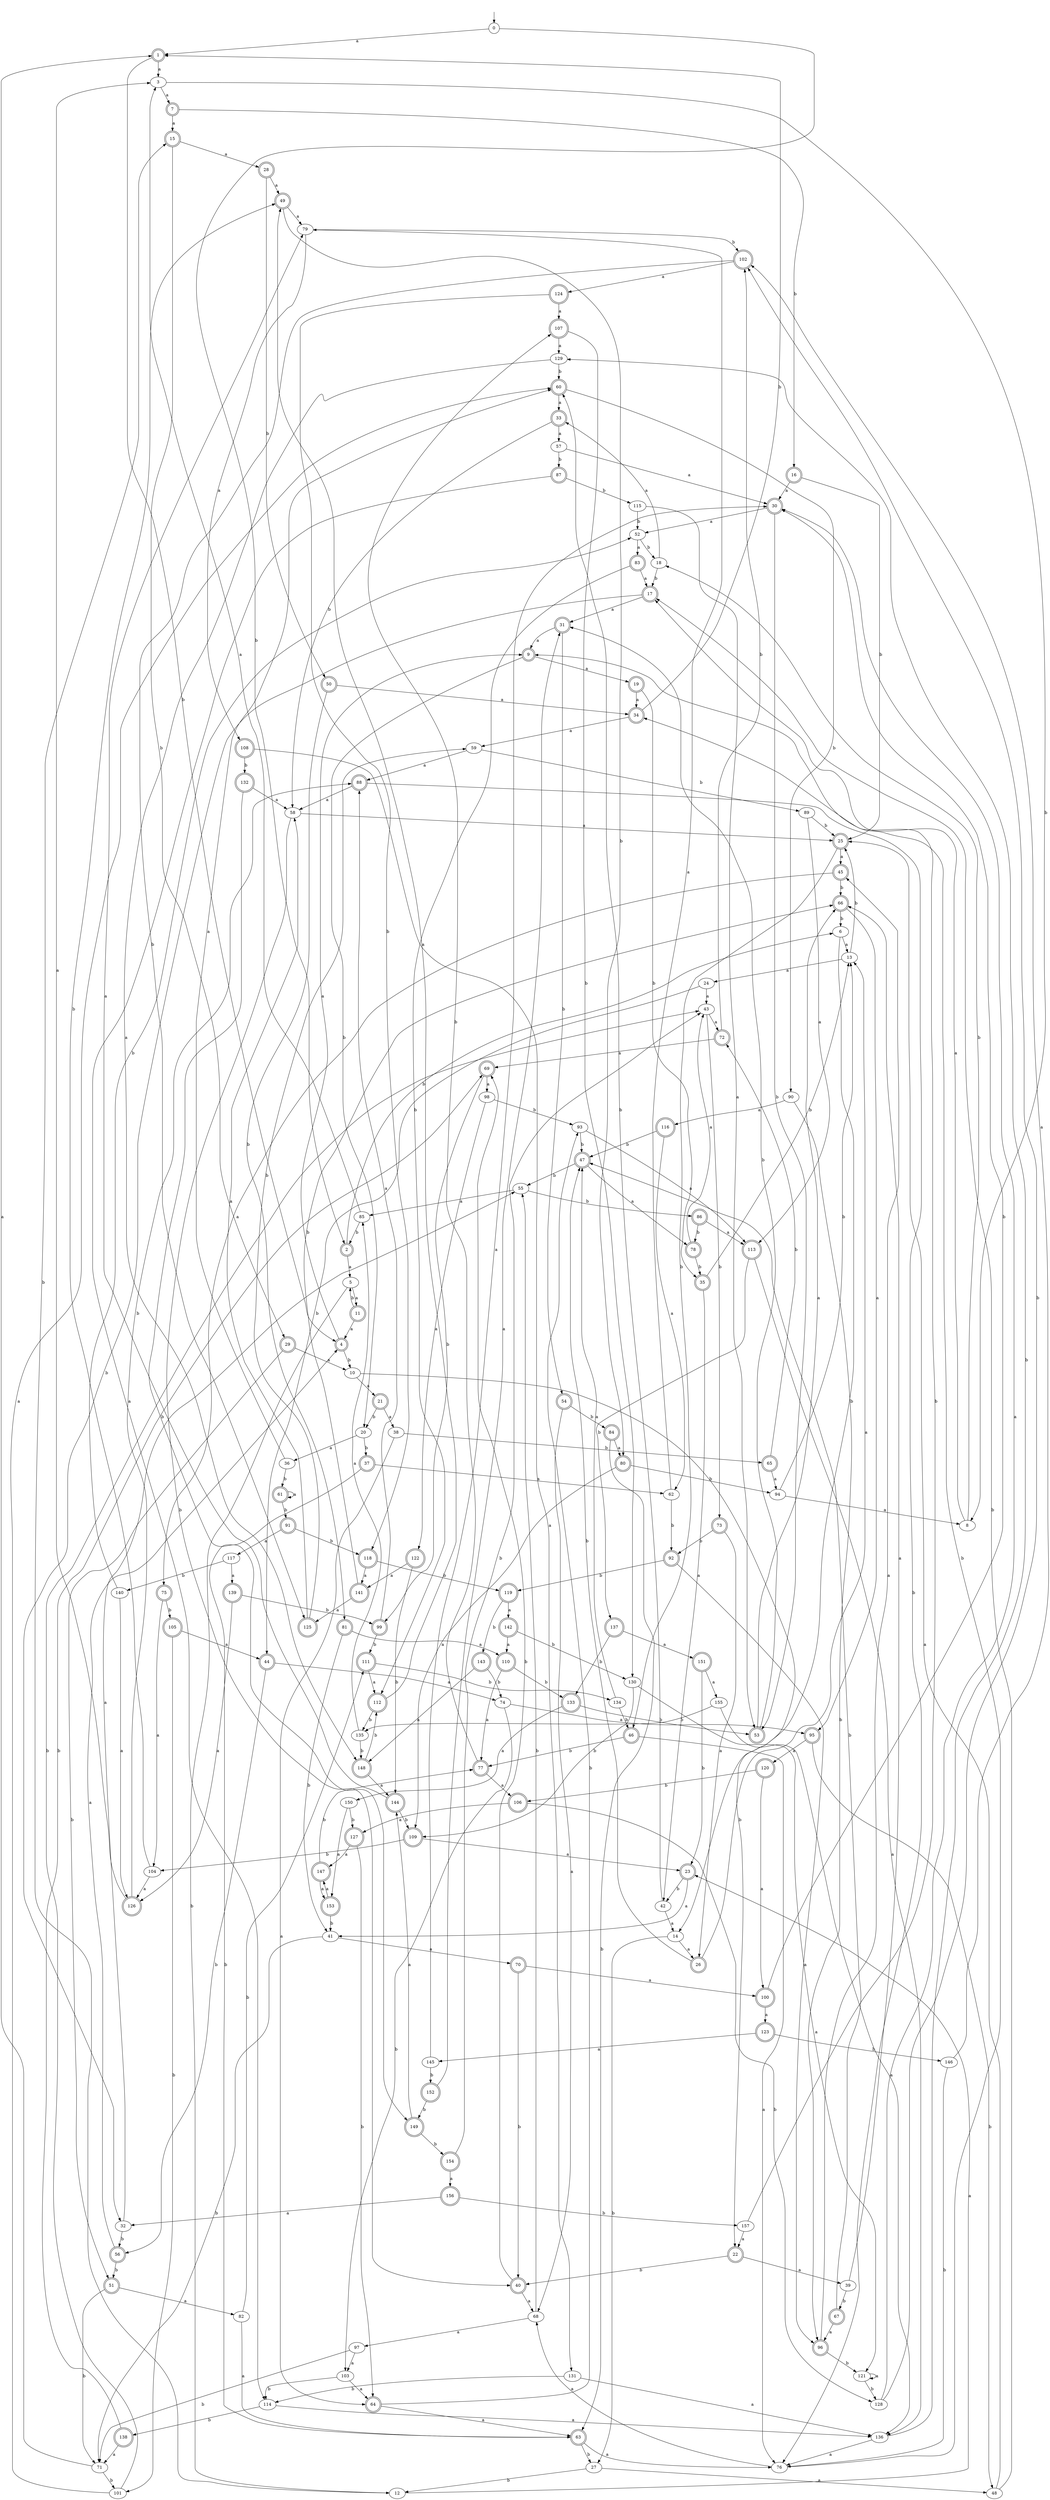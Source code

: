digraph RandomDFA {
  __start0 [label="", shape=none];
  __start0 -> 0 [label=""];
  0 [shape=circle]
  0 -> 1 [label="a"]
  0 -> 2 [label="b"]
  1 [shape=doublecircle]
  1 -> 3 [label="a"]
  1 -> 4 [label="b"]
  2 [shape=doublecircle]
  2 -> 5 [label="a"]
  2 -> 6 [label="b"]
  3
  3 -> 7 [label="a"]
  3 -> 8 [label="b"]
  4 [shape=doublecircle]
  4 -> 9 [label="a"]
  4 -> 10 [label="b"]
  5
  5 -> 11 [label="a"]
  5 -> 12 [label="b"]
  6
  6 -> 13 [label="a"]
  6 -> 14 [label="b"]
  7 [shape=doublecircle]
  7 -> 15 [label="a"]
  7 -> 16 [label="b"]
  8
  8 -> 17 [label="a"]
  8 -> 18 [label="b"]
  9 [shape=doublecircle]
  9 -> 19 [label="a"]
  9 -> 20 [label="b"]
  10
  10 -> 21 [label="a"]
  10 -> 22 [label="b"]
  11 [shape=doublecircle]
  11 -> 4 [label="a"]
  11 -> 5 [label="b"]
  12
  12 -> 23 [label="a"]
  12 -> 15 [label="b"]
  13
  13 -> 24 [label="a"]
  13 -> 25 [label="b"]
  14
  14 -> 26 [label="a"]
  14 -> 27 [label="b"]
  15 [shape=doublecircle]
  15 -> 28 [label="a"]
  15 -> 29 [label="b"]
  16 [shape=doublecircle]
  16 -> 30 [label="a"]
  16 -> 25 [label="b"]
  17 [shape=doublecircle]
  17 -> 31 [label="a"]
  17 -> 32 [label="b"]
  18
  18 -> 33 [label="a"]
  18 -> 17 [label="b"]
  19 [shape=doublecircle]
  19 -> 34 [label="a"]
  19 -> 35 [label="b"]
  20
  20 -> 36 [label="a"]
  20 -> 37 [label="b"]
  21 [shape=doublecircle]
  21 -> 38 [label="a"]
  21 -> 20 [label="b"]
  22 [shape=doublecircle]
  22 -> 39 [label="a"]
  22 -> 40 [label="b"]
  23 [shape=doublecircle]
  23 -> 41 [label="a"]
  23 -> 42 [label="b"]
  24
  24 -> 43 [label="a"]
  24 -> 44 [label="b"]
  25 [shape=doublecircle]
  25 -> 45 [label="a"]
  25 -> 46 [label="b"]
  26 [shape=doublecircle]
  26 -> 13 [label="a"]
  26 -> 47 [label="b"]
  27
  27 -> 48 [label="a"]
  27 -> 12 [label="b"]
  28 [shape=doublecircle]
  28 -> 49 [label="a"]
  28 -> 50 [label="b"]
  29 [shape=doublecircle]
  29 -> 10 [label="a"]
  29 -> 51 [label="b"]
  30 [shape=doublecircle]
  30 -> 52 [label="a"]
  30 -> 53 [label="b"]
  31 [shape=doublecircle]
  31 -> 9 [label="a"]
  31 -> 54 [label="b"]
  32
  32 -> 55 [label="a"]
  32 -> 56 [label="b"]
  33 [shape=doublecircle]
  33 -> 57 [label="a"]
  33 -> 58 [label="b"]
  34 [shape=doublecircle]
  34 -> 59 [label="a"]
  34 -> 1 [label="b"]
  35 [shape=doublecircle]
  35 -> 42 [label="a"]
  35 -> 13 [label="b"]
  36
  36 -> 60 [label="a"]
  36 -> 61 [label="b"]
  37 [shape=doublecircle]
  37 -> 62 [label="a"]
  37 -> 63 [label="b"]
  38
  38 -> 64 [label="a"]
  38 -> 65 [label="b"]
  39
  39 -> 66 [label="a"]
  39 -> 67 [label="b"]
  40 [shape=doublecircle]
  40 -> 68 [label="a"]
  40 -> 69 [label="b"]
  41
  41 -> 70 [label="a"]
  41 -> 71 [label="b"]
  42
  42 -> 14 [label="a"]
  42 -> 60 [label="b"]
  43
  43 -> 72 [label="a"]
  43 -> 73 [label="b"]
  44 [shape=doublecircle]
  44 -> 74 [label="a"]
  44 -> 56 [label="b"]
  45 [shape=doublecircle]
  45 -> 75 [label="a"]
  45 -> 66 [label="b"]
  46 [shape=doublecircle]
  46 -> 76 [label="a"]
  46 -> 77 [label="b"]
  47 [shape=doublecircle]
  47 -> 78 [label="a"]
  47 -> 55 [label="b"]
  48
  48 -> 25 [label="a"]
  48 -> 17 [label="b"]
  49 [shape=doublecircle]
  49 -> 79 [label="a"]
  49 -> 80 [label="b"]
  50 [shape=doublecircle]
  50 -> 34 [label="a"]
  50 -> 81 [label="b"]
  51 [shape=doublecircle]
  51 -> 82 [label="a"]
  51 -> 71 [label="b"]
  52
  52 -> 83 [label="a"]
  52 -> 18 [label="b"]
  53 [shape=doublecircle]
  53 -> 66 [label="a"]
  53 -> 31 [label="b"]
  54 [shape=doublecircle]
  54 -> 68 [label="a"]
  54 -> 84 [label="b"]
  55
  55 -> 85 [label="a"]
  55 -> 86 [label="b"]
  56 [shape=doublecircle]
  56 -> 4 [label="a"]
  56 -> 51 [label="b"]
  57
  57 -> 30 [label="a"]
  57 -> 87 [label="b"]
  58
  58 -> 25 [label="a"]
  58 -> 40 [label="b"]
  59
  59 -> 88 [label="a"]
  59 -> 89 [label="b"]
  60 [shape=doublecircle]
  60 -> 33 [label="a"]
  60 -> 90 [label="b"]
  61 [shape=doublecircle]
  61 -> 61 [label="a"]
  61 -> 91 [label="b"]
  62
  62 -> 79 [label="a"]
  62 -> 92 [label="b"]
  63 [shape=doublecircle]
  63 -> 76 [label="a"]
  63 -> 27 [label="b"]
  64 [shape=doublecircle]
  64 -> 63 [label="a"]
  64 -> 93 [label="b"]
  65 [shape=doublecircle]
  65 -> 94 [label="a"]
  65 -> 72 [label="b"]
  66 [shape=doublecircle]
  66 -> 95 [label="a"]
  66 -> 6 [label="b"]
  67 [shape=doublecircle]
  67 -> 96 [label="a"]
  67 -> 47 [label="b"]
  68
  68 -> 97 [label="a"]
  68 -> 55 [label="b"]
  69 [shape=doublecircle]
  69 -> 98 [label="a"]
  69 -> 99 [label="b"]
  70 [shape=doublecircle]
  70 -> 100 [label="a"]
  70 -> 40 [label="b"]
  71
  71 -> 1 [label="a"]
  71 -> 101 [label="b"]
  72 [shape=doublecircle]
  72 -> 69 [label="a"]
  72 -> 102 [label="b"]
  73 [shape=doublecircle]
  73 -> 26 [label="a"]
  73 -> 92 [label="b"]
  74
  74 -> 95 [label="a"]
  74 -> 103 [label="b"]
  75 [shape=doublecircle]
  75 -> 104 [label="a"]
  75 -> 105 [label="b"]
  76
  76 -> 68 [label="a"]
  76 -> 34 [label="b"]
  77 [shape=doublecircle]
  77 -> 106 [label="a"]
  77 -> 107 [label="b"]
  78 [shape=doublecircle]
  78 -> 43 [label="a"]
  78 -> 35 [label="b"]
  79
  79 -> 108 [label="a"]
  79 -> 102 [label="b"]
  80 [shape=doublecircle]
  80 -> 109 [label="a"]
  80 -> 94 [label="b"]
  81 [shape=doublecircle]
  81 -> 110 [label="a"]
  81 -> 41 [label="b"]
  82
  82 -> 63 [label="a"]
  82 -> 111 [label="b"]
  83 [shape=doublecircle]
  83 -> 17 [label="a"]
  83 -> 112 [label="b"]
  84 [shape=doublecircle]
  84 -> 80 [label="a"]
  84 -> 63 [label="b"]
  85
  85 -> 3 [label="a"]
  85 -> 2 [label="b"]
  86 [shape=doublecircle]
  86 -> 113 [label="a"]
  86 -> 78 [label="b"]
  87 [shape=doublecircle]
  87 -> 114 [label="a"]
  87 -> 115 [label="b"]
  88 [shape=doublecircle]
  88 -> 58 [label="a"]
  88 -> 76 [label="b"]
  89
  89 -> 113 [label="a"]
  89 -> 25 [label="b"]
  90
  90 -> 116 [label="a"]
  90 -> 96 [label="b"]
  91 [shape=doublecircle]
  91 -> 117 [label="a"]
  91 -> 118 [label="b"]
  92 [shape=doublecircle]
  92 -> 96 [label="a"]
  92 -> 119 [label="b"]
  93
  93 -> 113 [label="a"]
  93 -> 47 [label="b"]
  94
  94 -> 8 [label="a"]
  94 -> 13 [label="b"]
  95 [shape=doublecircle]
  95 -> 120 [label="a"]
  95 -> 48 [label="b"]
  96 [shape=doublecircle]
  96 -> 45 [label="a"]
  96 -> 121 [label="b"]
  97
  97 -> 103 [label="a"]
  97 -> 71 [label="b"]
  98
  98 -> 122 [label="a"]
  98 -> 93 [label="b"]
  99 [shape=doublecircle]
  99 -> 88 [label="a"]
  99 -> 111 [label="b"]
  100 [shape=doublecircle]
  100 -> 123 [label="a"]
  100 -> 30 [label="b"]
  101
  101 -> 60 [label="a"]
  101 -> 43 [label="b"]
  102 [shape=doublecircle]
  102 -> 124 [label="a"]
  102 -> 125 [label="b"]
  103
  103 -> 64 [label="a"]
  103 -> 114 [label="b"]
  104
  104 -> 126 [label="a"]
  104 -> 49 [label="b"]
  105 [shape=doublecircle]
  105 -> 44 [label="a"]
  105 -> 101 [label="b"]
  106 [shape=doublecircle]
  106 -> 127 [label="a"]
  106 -> 128 [label="b"]
  107 [shape=doublecircle]
  107 -> 129 [label="a"]
  107 -> 130 [label="b"]
  108 [shape=doublecircle]
  108 -> 131 [label="a"]
  108 -> 132 [label="b"]
  109 [shape=doublecircle]
  109 -> 23 [label="a"]
  109 -> 104 [label="b"]
  110 [shape=doublecircle]
  110 -> 77 [label="a"]
  110 -> 133 [label="b"]
  111 [shape=doublecircle]
  111 -> 112 [label="a"]
  111 -> 134 [label="b"]
  112 [shape=doublecircle]
  112 -> 49 [label="a"]
  112 -> 135 [label="b"]
  113 [shape=doublecircle]
  113 -> 136 [label="a"]
  113 -> 137 [label="b"]
  114
  114 -> 136 [label="a"]
  114 -> 138 [label="b"]
  115
  115 -> 53 [label="a"]
  115 -> 52 [label="b"]
  116 [shape=doublecircle]
  116 -> 62 [label="a"]
  116 -> 47 [label="b"]
  117
  117 -> 139 [label="a"]
  117 -> 140 [label="b"]
  118 [shape=doublecircle]
  118 -> 141 [label="a"]
  118 -> 119 [label="b"]
  119 [shape=doublecircle]
  119 -> 142 [label="a"]
  119 -> 143 [label="b"]
  120 [shape=doublecircle]
  120 -> 100 [label="a"]
  120 -> 106 [label="b"]
  121
  121 -> 121 [label="a"]
  121 -> 128 [label="b"]
  122 [shape=doublecircle]
  122 -> 141 [label="a"]
  122 -> 144 [label="b"]
  123 [shape=doublecircle]
  123 -> 145 [label="a"]
  123 -> 146 [label="b"]
  124 [shape=doublecircle]
  124 -> 107 [label="a"]
  124 -> 118 [label="b"]
  125 [shape=doublecircle]
  125 -> 58 [label="a"]
  125 -> 59 [label="b"]
  126 [shape=doublecircle]
  126 -> 3 [label="a"]
  126 -> 88 [label="b"]
  127 [shape=doublecircle]
  127 -> 147 [label="a"]
  127 -> 64 [label="b"]
  128
  128 -> 30 [label="a"]
  128 -> 102 [label="b"]
  129
  129 -> 148 [label="a"]
  129 -> 60 [label="b"]
  130
  130 -> 121 [label="a"]
  130 -> 109 [label="b"]
  131
  131 -> 136 [label="a"]
  131 -> 114 [label="b"]
  132 [shape=doublecircle]
  132 -> 58 [label="a"]
  132 -> 149 [label="b"]
  133 [shape=doublecircle]
  133 -> 150 [label="a"]
  133 -> 53 [label="b"]
  134
  134 -> 47 [label="a"]
  134 -> 46 [label="b"]
  135
  135 -> 85 [label="a"]
  135 -> 148 [label="b"]
  136
  136 -> 76 [label="a"]
  136 -> 129 [label="b"]
  137 [shape=doublecircle]
  137 -> 151 [label="a"]
  137 -> 133 [label="b"]
  138 [shape=doublecircle]
  138 -> 71 [label="a"]
  138 -> 69 [label="b"]
  139 [shape=doublecircle]
  139 -> 126 [label="a"]
  139 -> 99 [label="b"]
  140
  140 -> 126 [label="a"]
  140 -> 52 [label="b"]
  141 [shape=doublecircle]
  141 -> 125 [label="a"]
  141 -> 66 [label="b"]
  142 [shape=doublecircle]
  142 -> 110 [label="a"]
  142 -> 130 [label="b"]
  143 [shape=doublecircle]
  143 -> 148 [label="a"]
  143 -> 74 [label="b"]
  144 [shape=doublecircle]
  144 -> 79 [label="a"]
  144 -> 109 [label="b"]
  145
  145 -> 30 [label="a"]
  145 -> 152 [label="b"]
  146
  146 -> 102 [label="a"]
  146 -> 76 [label="b"]
  147 [shape=doublecircle]
  147 -> 153 [label="a"]
  147 -> 77 [label="b"]
  148 [shape=doublecircle]
  148 -> 144 [label="a"]
  148 -> 112 [label="b"]
  149 [shape=doublecircle]
  149 -> 144 [label="a"]
  149 -> 154 [label="b"]
  150
  150 -> 153 [label="a"]
  150 -> 127 [label="b"]
  151 [shape=doublecircle]
  151 -> 155 [label="a"]
  151 -> 23 [label="b"]
  152 [shape=doublecircle]
  152 -> 31 [label="a"]
  152 -> 149 [label="b"]
  153 [shape=doublecircle]
  153 -> 147 [label="a"]
  153 -> 41 [label="b"]
  154 [shape=doublecircle]
  154 -> 156 [label="a"]
  154 -> 43 [label="b"]
  155
  155 -> 136 [label="a"]
  155 -> 135 [label="b"]
  156 [shape=doublecircle]
  156 -> 32 [label="a"]
  156 -> 157 [label="b"]
  157
  157 -> 22 [label="a"]
  157 -> 9 [label="b"]
}
